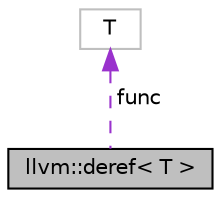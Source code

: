 digraph "llvm::deref&lt; T &gt;"
{
 // LATEX_PDF_SIZE
  bgcolor="transparent";
  edge [fontname="Helvetica",fontsize="10",labelfontname="Helvetica",labelfontsize="10"];
  node [fontname="Helvetica",fontsize="10",shape=record];
  Node1 [label="llvm::deref\< T \>",height=0.2,width=0.4,color="black", fillcolor="grey75", style="filled", fontcolor="black",tooltip="Binary functor that adapts to any other binary functor after dereferencing operands."];
  Node2 -> Node1 [dir="back",color="darkorchid3",fontsize="10",style="dashed",label=" func" ,fontname="Helvetica"];
  Node2 [label="T",height=0.2,width=0.4,color="grey75",tooltip=" "];
}

